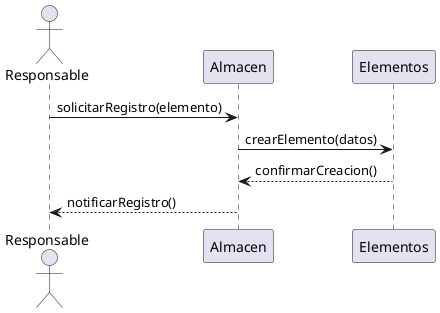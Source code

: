 @startuml
actor Responsable
participant Almacen
participant Elementos

Responsable -> Almacen : solicitarRegistro(elemento)
Almacen -> Elementos : crearElemento(datos)
Elementos --> Almacen : confirmarCreacion()
Almacen --> Responsable : notificarRegistro()
@enduml
